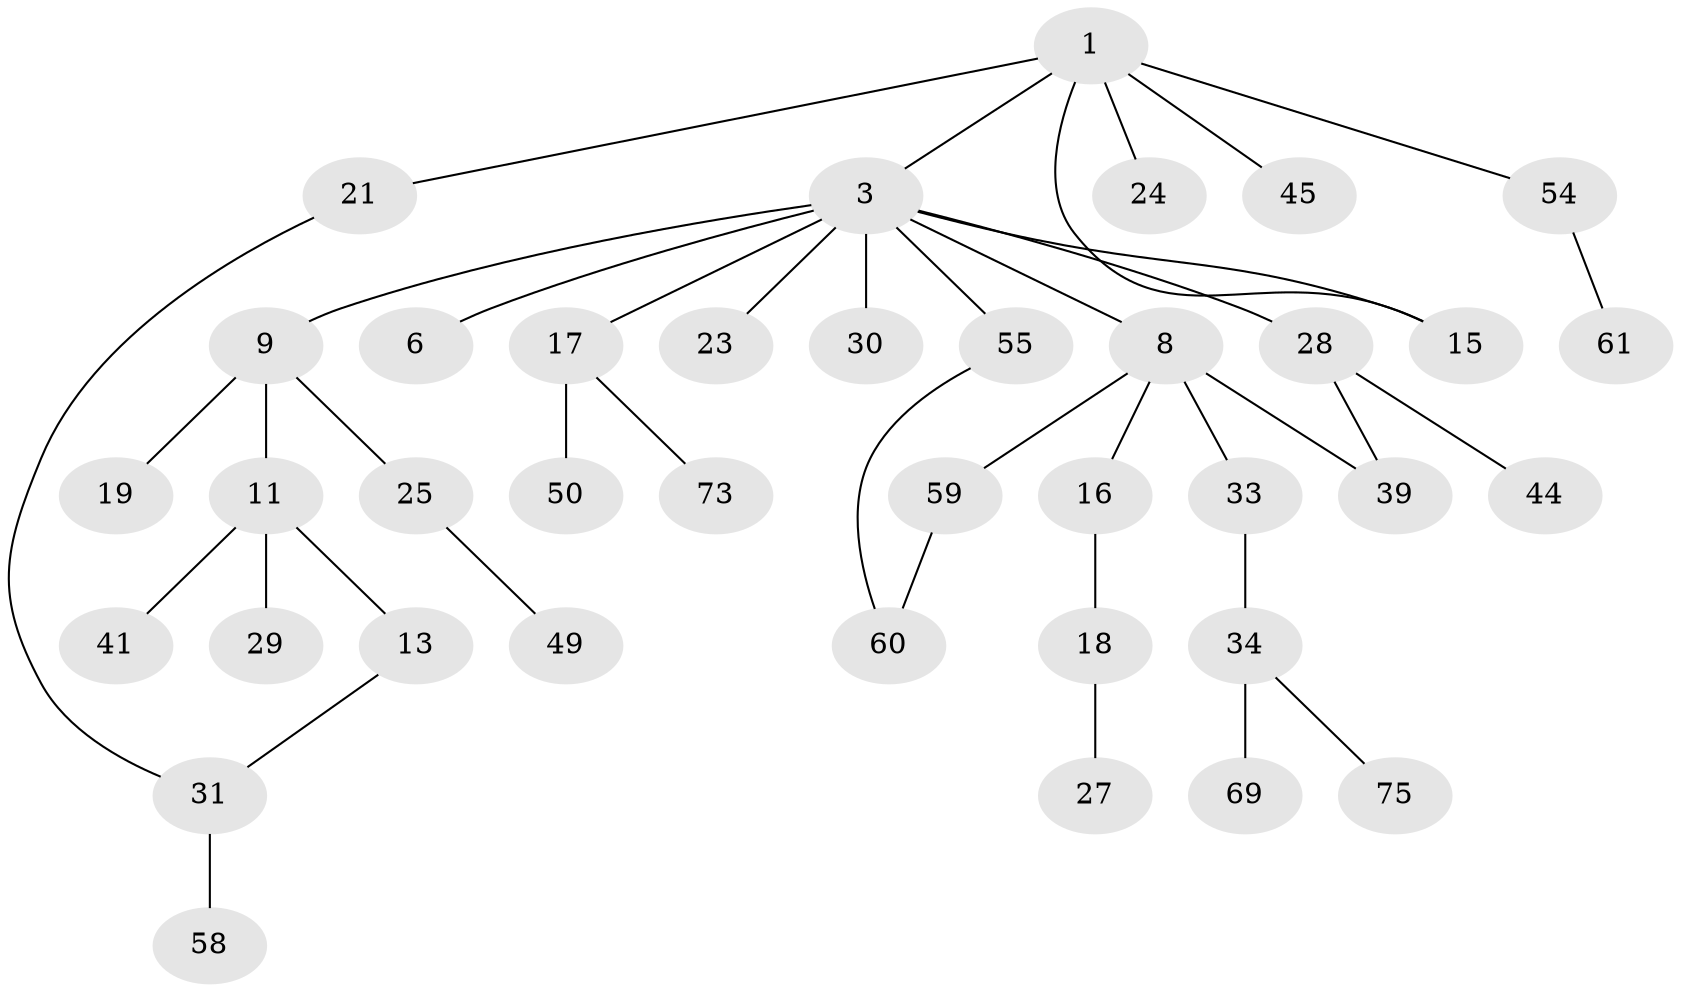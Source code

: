 // original degree distribution, {4: 0.05263157894736842, 3: 0.18421052631578946, 7: 0.013157894736842105, 6: 0.013157894736842105, 5: 0.05263157894736842, 1: 0.40789473684210525, 2: 0.27631578947368424}
// Generated by graph-tools (version 1.1) at 2025/13/03/09/25 04:13:19]
// undirected, 38 vertices, 41 edges
graph export_dot {
graph [start="1"]
  node [color=gray90,style=filled];
  1 [super="+2+5+10"];
  3 [super="+7+4+57"];
  6 [super="+56+42"];
  8;
  9 [super="+53"];
  11 [super="+14"];
  13 [super="+26"];
  15 [super="+51+22"];
  16;
  17 [super="+43+66"];
  18 [super="+36+32+67"];
  19;
  21;
  23;
  24;
  25;
  27;
  28 [super="+35"];
  29;
  30;
  31 [super="+40+37"];
  33;
  34;
  39;
  41;
  44;
  45;
  49;
  50;
  54;
  55;
  58 [super="+74"];
  59 [super="+62"];
  60;
  61;
  69;
  73;
  75;
  1 -- 3;
  1 -- 21;
  1 -- 54;
  1 -- 24;
  1 -- 45;
  1 -- 15;
  3 -- 6;
  3 -- 9;
  3 -- 23;
  3 -- 17 [weight=2];
  3 -- 15;
  3 -- 55;
  3 -- 8;
  3 -- 28;
  3 -- 30;
  8 -- 16;
  8 -- 33;
  8 -- 39;
  8 -- 59;
  9 -- 11;
  9 -- 19;
  9 -- 25;
  11 -- 13;
  11 -- 41;
  11 -- 29;
  13 -- 31;
  16 -- 18;
  17 -- 50;
  17 -- 73;
  18 -- 27;
  21 -- 31;
  25 -- 49;
  28 -- 39;
  28 -- 44;
  31 -- 58;
  33 -- 34;
  34 -- 69;
  34 -- 75;
  54 -- 61;
  55 -- 60;
  59 -- 60;
}
